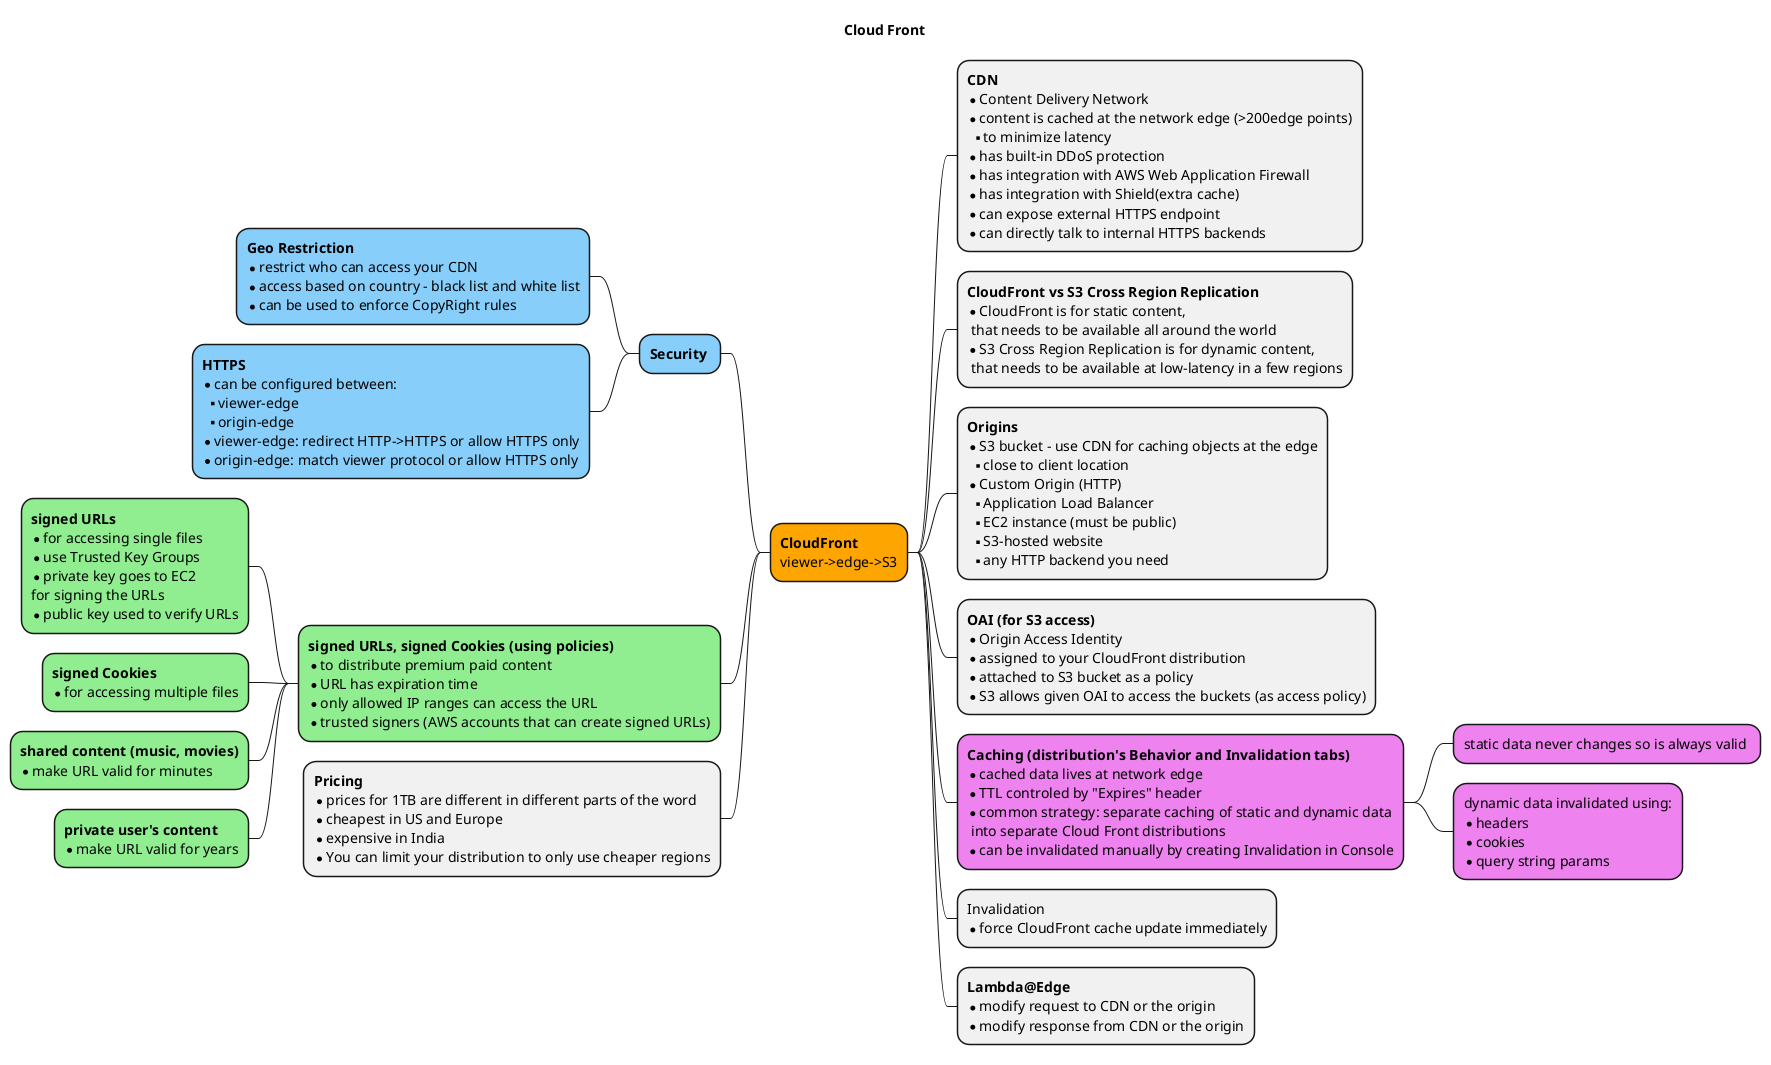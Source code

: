 @startmindmap mindmap

title Cloud Front

<style>
mindmapDiagram {
  .caching {
    BackgroundColor Violet
  }
  .orange {
    BackgroundColor orange
  }
  .security {
    BackgroundColor LightSkyBlue
  }
  .signed {
    BackgroundColor LightGreen
  }
}
</style>


*[#Orange] <b>CloudFront\nviewer->edge->S3
 * <b>CDN\n*Content Delivery Network\n*content is cached at the network edge (>200edge points)\n**to minimize latency\n*has built-in DDoS protection\n*has integration with AWS Web Application Firewall\n*has integration with Shield(extra cache)\n*can expose external HTTPS endpoint\n*can directly talk to internal HTTPS backends
 * <b>CloudFront vs S3 Cross Region Replication\n*CloudFront is for static content,\n that needs to be available all around the world\n*S3 Cross Region Replication is for dynamic content,\n that needs to be available at low-latency in a few regions
 * <b>Origins\n*S3 bucket - use CDN for caching objects at the edge\n**close to client location\n*Custom Origin (HTTP)\n**Application Load Balancer\n**EC2 instance (must be public)\n**S3-hosted website\n**any HTTP backend you need
 * <b>OAI (for S3 access)\n*Origin Access Identity\n*assigned to your CloudFront distribution\n*attached to S3 bucket as a policy\n*S3 allows given OAI to access the buckets (as access policy)
 * <b>Caching (distribution's Behavior and Invalidation tabs)\n*cached data lives at network edge\n*TTL controled by "Expires" header\n*common strategy: separate caching of static and dynamic data\n into separate Cloud Front distributions\n*can be invalidated manually by creating Invalidation in Console <<caching>>
  * static data never changes so is always valid <<caching>>
  * dynamic data invalidated using:\n*headers\n*cookies\n*query string params <<caching>>
 * Invalidation\n*force CloudFront cache update immediately
 * <b>Lambda@Edge\n*modify request to CDN or the origin\n*modify response from CDN or the origin
left side
 * <b>Security <<security>>
  * <b>Geo Restriction\n*restrict who can access your CDN\n*access based on country - black list and white list\n*can be used to enforce CopyRight rules <<security>>
  * <b>HTTPS\n*can be configured between:\n**viewer-edge\n**origin-edge\n*viewer-edge: redirect HTTP->HTTPS or allow HTTPS only\n*origin-edge: match viewer protocol or allow HTTPS only  <<security>>
 * <b>signed URLs, signed Cookies (using policies)\n*to distribute premium paid content\n*URL has expiration time\n*only allowed IP ranges can access the URL\n*trusted signers (AWS accounts that can create signed URLs) <<signed>>
  * <b>signed URLs\n*for accessing single files\n*use Trusted Key Groups\n*private key goes to EC2\nfor signing the URLs\n*public key used to verify URLs <<signed>>
  * <b>signed Cookies\n*for accessing multiple files <<signed>>
  * <b>shared content (music, movies)\n*make URL valid for minutes <<signed>>
  * <b>private user's content\n*make URL valid for years <<signed>>
 * <b>Pricing\n*prices for 1TB are different in different parts of the word\n*cheapest in US and Europe\n*expensive in India\n*You can limit your distribution to only use cheaper regions
@endmindmap

